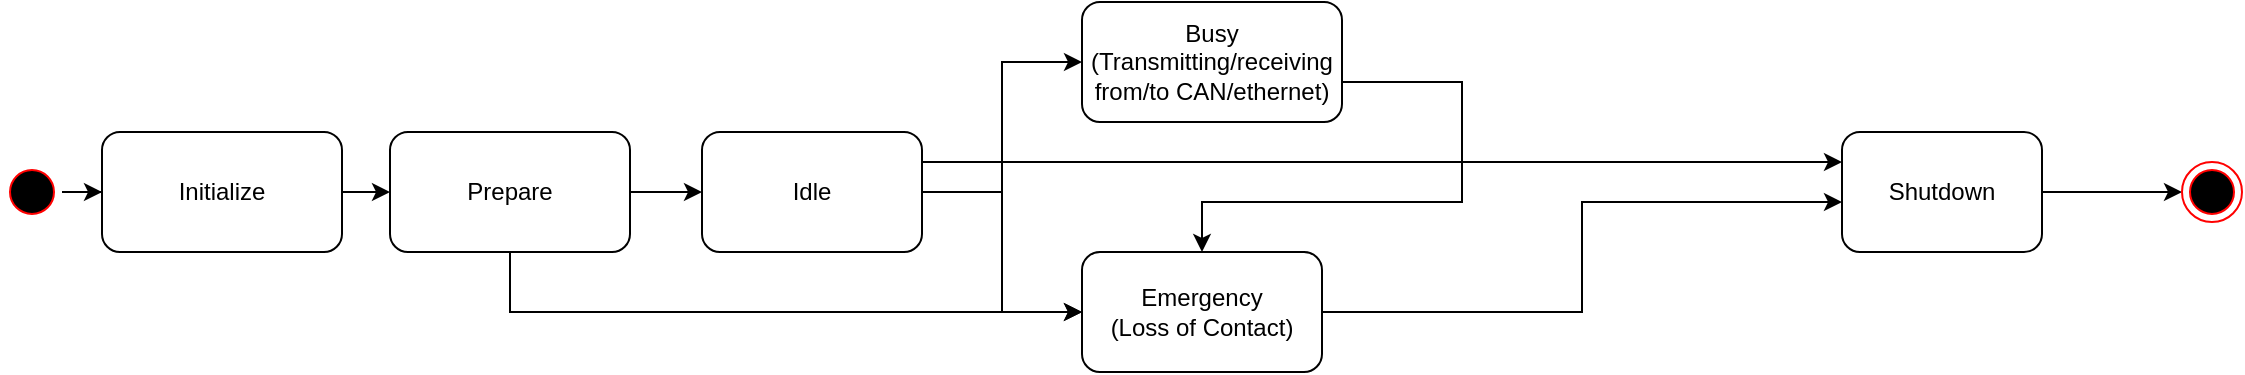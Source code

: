 <mxfile version="22.1.7" type="device">
  <diagram name="Seite-1" id="ulaDtcHs0nGE5K3a8IIi">
    <mxGraphModel dx="1533" dy="699" grid="1" gridSize="10" guides="1" tooltips="1" connect="1" arrows="1" fold="1" page="1" pageScale="1" pageWidth="827" pageHeight="1169" math="0" shadow="0">
      <root>
        <mxCell id="0" />
        <mxCell id="1" parent="0" />
        <mxCell id="5-avvSn0oEUarH7fLwz4-31" style="edgeStyle=orthogonalEdgeStyle;rounded=0;orthogonalLoop=1;jettySize=auto;html=1;entryX=0;entryY=0.5;entryDx=0;entryDy=0;" edge="1" parent="1" source="5-avvSn0oEUarH7fLwz4-1" target="5-avvSn0oEUarH7fLwz4-7">
          <mxGeometry relative="1" as="geometry" />
        </mxCell>
        <mxCell id="5-avvSn0oEUarH7fLwz4-32" style="edgeStyle=orthogonalEdgeStyle;rounded=0;orthogonalLoop=1;jettySize=auto;html=1;" edge="1" parent="1" source="5-avvSn0oEUarH7fLwz4-3" target="5-avvSn0oEUarH7fLwz4-1">
          <mxGeometry relative="1" as="geometry" />
        </mxCell>
        <mxCell id="5-avvSn0oEUarH7fLwz4-3" value="" style="ellipse;html=1;shape=startState;fillColor=#000000;strokeColor=#ff0000;" vertex="1" parent="1">
          <mxGeometry x="100" y="100" width="30" height="30" as="geometry" />
        </mxCell>
        <mxCell id="5-avvSn0oEUarH7fLwz4-13" value="" style="edgeStyle=orthogonalEdgeStyle;rounded=0;orthogonalLoop=1;jettySize=auto;html=1;" edge="1" parent="1" source="5-avvSn0oEUarH7fLwz4-7" target="5-avvSn0oEUarH7fLwz4-11">
          <mxGeometry relative="1" as="geometry" />
        </mxCell>
        <mxCell id="5-avvSn0oEUarH7fLwz4-59" style="edgeStyle=orthogonalEdgeStyle;rounded=0;orthogonalLoop=1;jettySize=auto;html=1;entryX=0;entryY=0.5;entryDx=0;entryDy=0;" edge="1" parent="1" source="5-avvSn0oEUarH7fLwz4-7" target="5-avvSn0oEUarH7fLwz4-36">
          <mxGeometry relative="1" as="geometry">
            <Array as="points">
              <mxPoint x="354" y="175" />
            </Array>
          </mxGeometry>
        </mxCell>
        <mxCell id="5-avvSn0oEUarH7fLwz4-7" value="Prepare" style="rounded=1;whiteSpace=wrap;html=1;" vertex="1" parent="1">
          <mxGeometry x="294" y="85" width="120" height="60" as="geometry" />
        </mxCell>
        <mxCell id="5-avvSn0oEUarH7fLwz4-14" value="" style="edgeStyle=orthogonalEdgeStyle;rounded=0;orthogonalLoop=1;jettySize=auto;html=1;entryX=0;entryY=0.25;entryDx=0;entryDy=0;" edge="1" parent="1" source="5-avvSn0oEUarH7fLwz4-11" target="5-avvSn0oEUarH7fLwz4-27">
          <mxGeometry relative="1" as="geometry">
            <mxPoint x="1030" y="100" as="targetPoint" />
            <Array as="points">
              <mxPoint x="670" y="100" />
              <mxPoint x="670" y="100" />
            </Array>
          </mxGeometry>
        </mxCell>
        <mxCell id="5-avvSn0oEUarH7fLwz4-37" style="edgeStyle=orthogonalEdgeStyle;rounded=0;orthogonalLoop=1;jettySize=auto;html=1;entryX=0;entryY=0.5;entryDx=0;entryDy=0;" edge="1" parent="1" source="5-avvSn0oEUarH7fLwz4-11" target="5-avvSn0oEUarH7fLwz4-36">
          <mxGeometry relative="1" as="geometry" />
        </mxCell>
        <mxCell id="5-avvSn0oEUarH7fLwz4-51" style="edgeStyle=orthogonalEdgeStyle;rounded=0;orthogonalLoop=1;jettySize=auto;html=1;entryX=0;entryY=0.5;entryDx=0;entryDy=0;" edge="1" parent="1" source="5-avvSn0oEUarH7fLwz4-11" target="5-avvSn0oEUarH7fLwz4-50">
          <mxGeometry relative="1" as="geometry" />
        </mxCell>
        <mxCell id="5-avvSn0oEUarH7fLwz4-11" value="Idle" style="rounded=1;whiteSpace=wrap;html=1;" vertex="1" parent="1">
          <mxGeometry x="450" y="85" width="110" height="60" as="geometry" />
        </mxCell>
        <mxCell id="5-avvSn0oEUarH7fLwz4-55" style="edgeStyle=orthogonalEdgeStyle;rounded=0;orthogonalLoop=1;jettySize=auto;html=1;entryX=0;entryY=0.5;entryDx=0;entryDy=0;" edge="1" parent="1" source="5-avvSn0oEUarH7fLwz4-27" target="5-avvSn0oEUarH7fLwz4-56">
          <mxGeometry relative="1" as="geometry">
            <mxPoint x="1170" y="115" as="targetPoint" />
          </mxGeometry>
        </mxCell>
        <mxCell id="5-avvSn0oEUarH7fLwz4-27" value="Shutdown" style="rounded=1;whiteSpace=wrap;html=1;" vertex="1" parent="1">
          <mxGeometry x="1020" y="85" width="100" height="60" as="geometry" />
        </mxCell>
        <mxCell id="5-avvSn0oEUarH7fLwz4-1" value="Initialize" style="rounded=1;whiteSpace=wrap;html=1;" vertex="1" parent="1">
          <mxGeometry x="150" y="85" width="120" height="60" as="geometry" />
        </mxCell>
        <mxCell id="5-avvSn0oEUarH7fLwz4-38" style="edgeStyle=orthogonalEdgeStyle;rounded=0;orthogonalLoop=1;jettySize=auto;html=1;" edge="1" parent="1" source="5-avvSn0oEUarH7fLwz4-36" target="5-avvSn0oEUarH7fLwz4-27">
          <mxGeometry relative="1" as="geometry">
            <Array as="points">
              <mxPoint x="890" y="175" />
              <mxPoint x="890" y="120" />
            </Array>
          </mxGeometry>
        </mxCell>
        <mxCell id="5-avvSn0oEUarH7fLwz4-36" value="Emergency &lt;br&gt;(Loss of Contact)" style="rounded=1;whiteSpace=wrap;html=1;" vertex="1" parent="1">
          <mxGeometry x="640" y="145" width="120" height="60" as="geometry" />
        </mxCell>
        <mxCell id="5-avvSn0oEUarH7fLwz4-53" style="edgeStyle=orthogonalEdgeStyle;rounded=0;orthogonalLoop=1;jettySize=auto;html=1;entryX=0.5;entryY=0;entryDx=0;entryDy=0;" edge="1" parent="1" source="5-avvSn0oEUarH7fLwz4-50" target="5-avvSn0oEUarH7fLwz4-36">
          <mxGeometry relative="1" as="geometry">
            <Array as="points">
              <mxPoint x="830" y="60" />
              <mxPoint x="830" y="120" />
              <mxPoint x="700" y="120" />
            </Array>
          </mxGeometry>
        </mxCell>
        <mxCell id="5-avvSn0oEUarH7fLwz4-50" value="Busy (Transmitting/receiving from/to CAN/ethernet)" style="rounded=1;whiteSpace=wrap;html=1;" vertex="1" parent="1">
          <mxGeometry x="640" y="20" width="130" height="60" as="geometry" />
        </mxCell>
        <mxCell id="5-avvSn0oEUarH7fLwz4-56" value="" style="ellipse;html=1;shape=endState;fillColor=#000000;strokeColor=#ff0000;" vertex="1" parent="1">
          <mxGeometry x="1190" y="100" width="30" height="30" as="geometry" />
        </mxCell>
      </root>
    </mxGraphModel>
  </diagram>
</mxfile>
